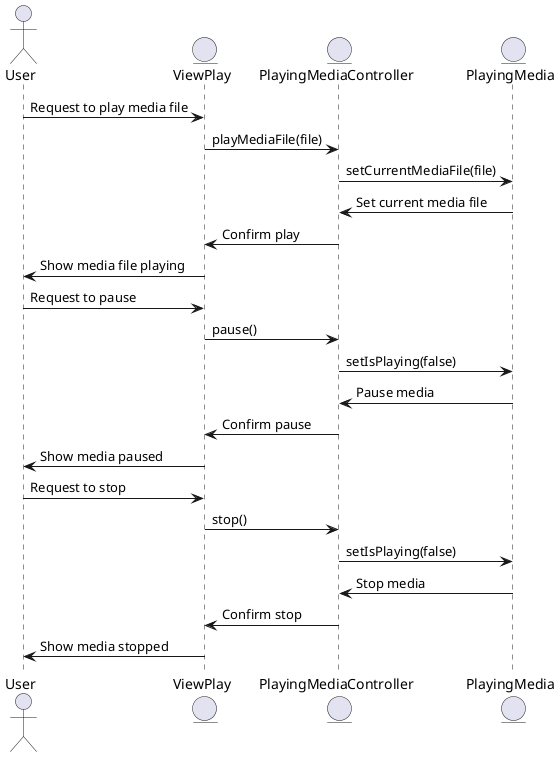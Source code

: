 @startuml PlayPauseStopMedia
actor User
entity ViewPlay
entity PlayingMediaController
entity PlayingMedia

User -> ViewPlay: Request to play media file
ViewPlay -> PlayingMediaController: playMediaFile(file)
PlayingMediaController -> PlayingMedia: setCurrentMediaFile(file)
PlayingMedia -> PlayingMediaController: Set current media file
PlayingMediaController -> ViewPlay: Confirm play
ViewPlay -> User: Show media file playing

User -> ViewPlay: Request to pause
ViewPlay -> PlayingMediaController: pause()
PlayingMediaController -> PlayingMedia: setIsPlaying(false)
PlayingMedia -> PlayingMediaController: Pause media
PlayingMediaController -> ViewPlay: Confirm pause
ViewPlay -> User: Show media paused

User -> ViewPlay: Request to stop
ViewPlay -> PlayingMediaController: stop()
PlayingMediaController -> PlayingMedia: setIsPlaying(false)
PlayingMedia -> PlayingMediaController: Stop media
PlayingMediaController -> ViewPlay: Confirm stop
ViewPlay -> User: Show media stopped
@enduml
